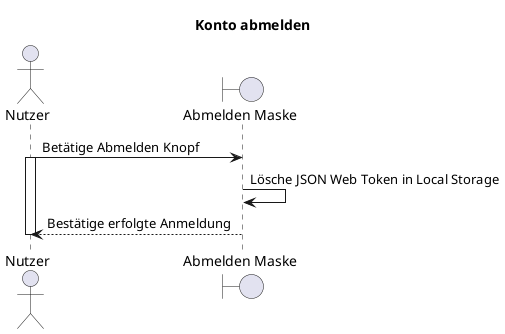 @startuml F012_kontoAbmelden
title "Konto abmelden"

actor "Nutzer" as user
boundary "Abmelden Maske" as userMask

user -> userMask: Betätige Abmelden Knopf
activate user
userMask -> userMask: Lösche JSON Web Token in Local Storage
user <-- userMask: Bestätige erfolgte Anmeldung
deactivate user
@enduml
